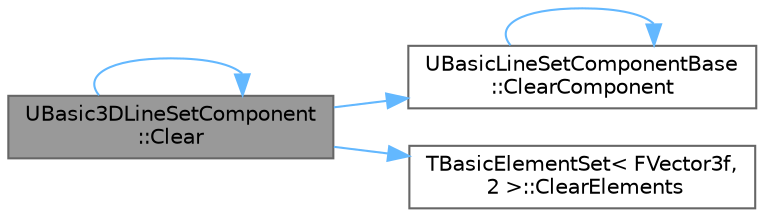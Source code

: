 digraph "UBasic3DLineSetComponent::Clear"
{
 // INTERACTIVE_SVG=YES
 // LATEX_PDF_SIZE
  bgcolor="transparent";
  edge [fontname=Helvetica,fontsize=10,labelfontname=Helvetica,labelfontsize=10];
  node [fontname=Helvetica,fontsize=10,shape=box,height=0.2,width=0.4];
  rankdir="LR";
  Node1 [id="Node000001",label="UBasic3DLineSetComponent\l::Clear",height=0.2,width=0.4,color="gray40", fillcolor="grey60", style="filled", fontcolor="black",tooltip="Clear all lines and component state."];
  Node1 -> Node1 [id="edge1_Node000001_Node000001",color="steelblue1",style="solid",tooltip=" "];
  Node1 -> Node2 [id="edge2_Node000001_Node000002",color="steelblue1",style="solid",tooltip=" "];
  Node2 [id="Node000002",label="UBasicLineSetComponentBase\l::ClearComponent",height=0.2,width=0.4,color="grey40", fillcolor="white", style="filled",URL="$d0/dea/classUBasicLineSetComponentBase.html#a3ce9f203ded958fd916ab4223bccb371",tooltip="Clears the component state and marks component as dirty."];
  Node2 -> Node2 [id="edge3_Node000002_Node000002",color="steelblue1",style="solid",tooltip=" "];
  Node1 -> Node3 [id="edge4_Node000001_Node000003",color="steelblue1",style="solid",tooltip=" "];
  Node3 [id="Node000003",label="TBasicElementSet\< FVector3f,\l 2 \>::ClearElements",height=0.2,width=0.4,color="grey40", fillcolor="white", style="filled",URL="$d5/d89/classTBasicElementSet.html#a3d865b5c019cbefe02feb1ea4e561033",tooltip=" "];
}
